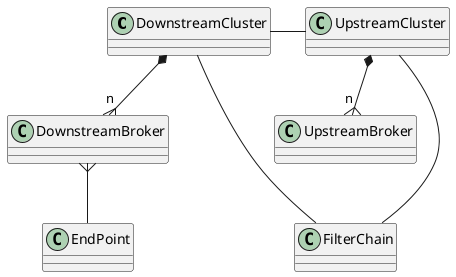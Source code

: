 @startuml

DownstreamCluster - UpstreamCluster

DownstreamCluster *--{ "n" DownstreamBroker
UpstreamCluster *--{ "n" UpstreamBroker

DownstreamBroker }-- EndPoint
DownstreamCluster --- FilterChain
UpstreamCluster --- FilterChain
@enduml
